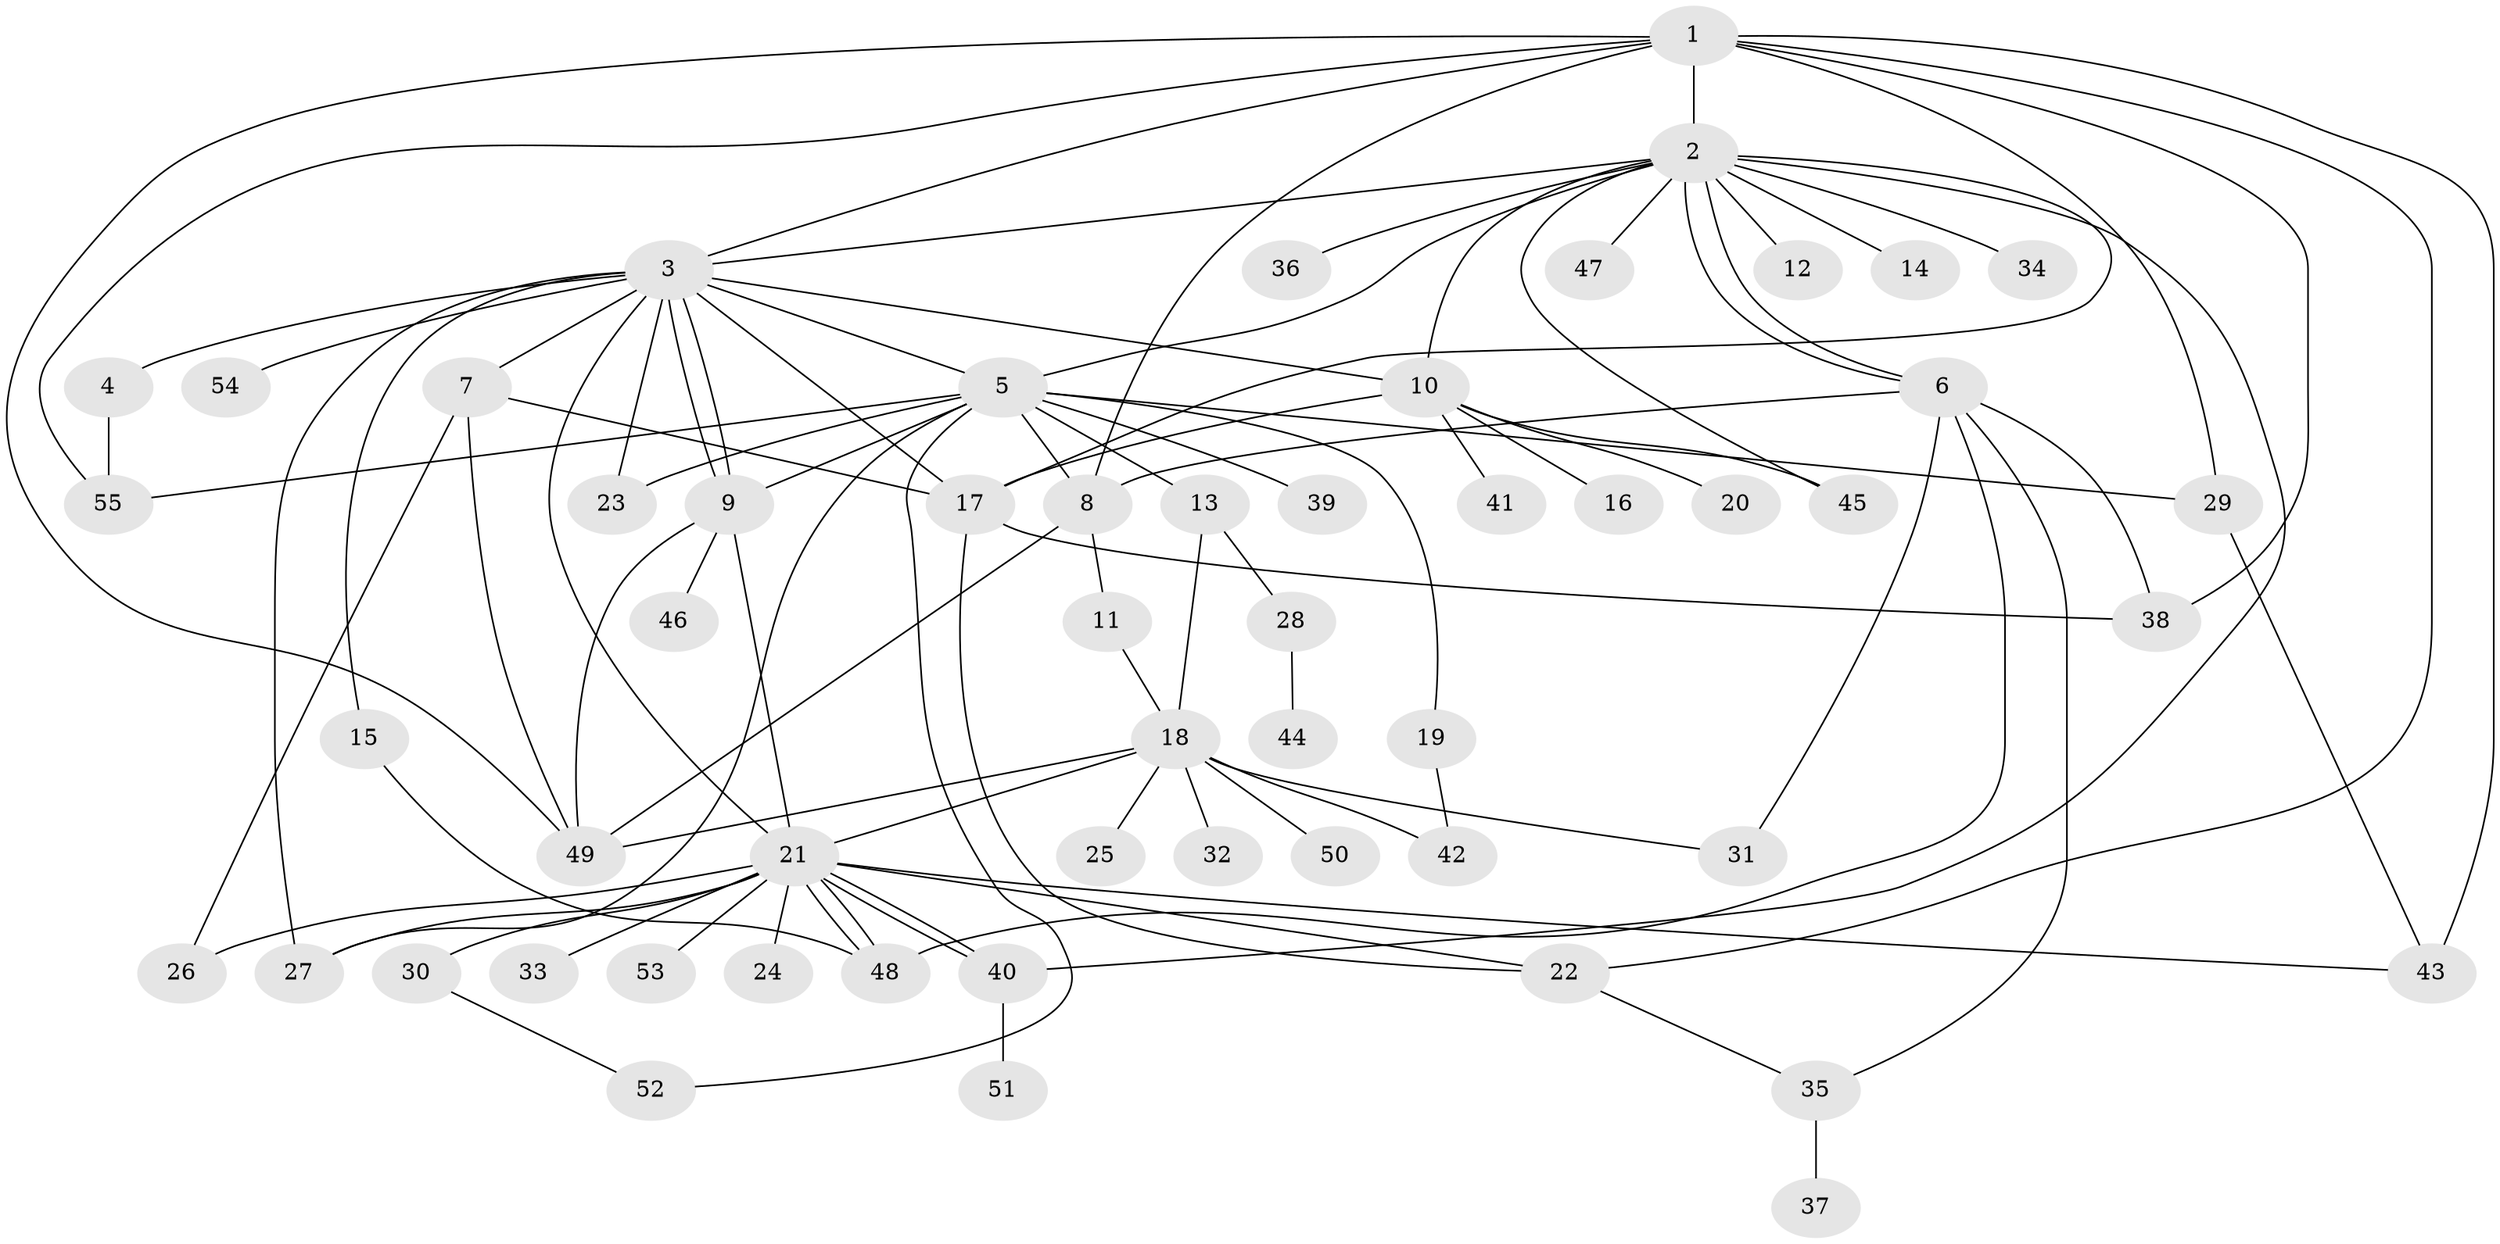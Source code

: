 // Generated by graph-tools (version 1.1) at 2025/14/03/09/25 04:14:44]
// undirected, 55 vertices, 95 edges
graph export_dot {
graph [start="1"]
  node [color=gray90,style=filled];
  1;
  2;
  3;
  4;
  5;
  6;
  7;
  8;
  9;
  10;
  11;
  12;
  13;
  14;
  15;
  16;
  17;
  18;
  19;
  20;
  21;
  22;
  23;
  24;
  25;
  26;
  27;
  28;
  29;
  30;
  31;
  32;
  33;
  34;
  35;
  36;
  37;
  38;
  39;
  40;
  41;
  42;
  43;
  44;
  45;
  46;
  47;
  48;
  49;
  50;
  51;
  52;
  53;
  54;
  55;
  1 -- 2;
  1 -- 3;
  1 -- 8;
  1 -- 22;
  1 -- 29;
  1 -- 38;
  1 -- 43;
  1 -- 49;
  1 -- 55;
  2 -- 3;
  2 -- 5;
  2 -- 6;
  2 -- 6;
  2 -- 10;
  2 -- 12;
  2 -- 14;
  2 -- 17;
  2 -- 34;
  2 -- 36;
  2 -- 40;
  2 -- 45;
  2 -- 47;
  3 -- 4;
  3 -- 5;
  3 -- 7;
  3 -- 9;
  3 -- 9;
  3 -- 10;
  3 -- 15;
  3 -- 17;
  3 -- 21;
  3 -- 23;
  3 -- 27;
  3 -- 54;
  4 -- 55;
  5 -- 8;
  5 -- 9;
  5 -- 13;
  5 -- 19;
  5 -- 23;
  5 -- 27;
  5 -- 29;
  5 -- 39;
  5 -- 52;
  5 -- 55;
  6 -- 8;
  6 -- 31;
  6 -- 35;
  6 -- 38;
  6 -- 48;
  7 -- 17;
  7 -- 26;
  7 -- 49;
  8 -- 11;
  8 -- 49;
  9 -- 21;
  9 -- 46;
  9 -- 49;
  10 -- 16;
  10 -- 17;
  10 -- 20;
  10 -- 41;
  10 -- 45;
  11 -- 18;
  13 -- 18;
  13 -- 28;
  15 -- 48;
  17 -- 22;
  17 -- 38;
  18 -- 21;
  18 -- 25;
  18 -- 31;
  18 -- 32;
  18 -- 42;
  18 -- 49;
  18 -- 50;
  19 -- 42;
  21 -- 22;
  21 -- 24;
  21 -- 26;
  21 -- 27;
  21 -- 30;
  21 -- 33;
  21 -- 40;
  21 -- 40;
  21 -- 43;
  21 -- 48;
  21 -- 48;
  21 -- 53;
  22 -- 35;
  28 -- 44;
  29 -- 43;
  30 -- 52;
  35 -- 37;
  40 -- 51;
}
